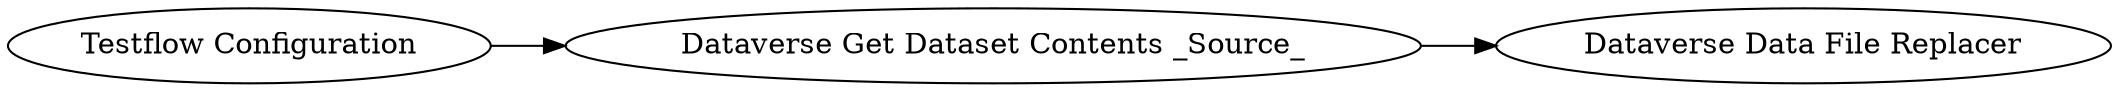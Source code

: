 digraph {
	25 [label="Dataverse Get Dataset Contents _Source_"]
	26 [label="Dataverse Data File Replacer"]
	1660 [label="Testflow Configuration"]
	25 -> 26
	1660 -> 25
	rankdir=LR
}

